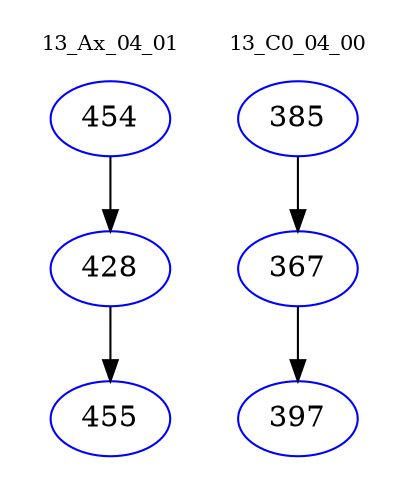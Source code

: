digraph{
subgraph cluster_0 {
color = white
label = "13_Ax_04_01";
fontsize=10;
T0_454 [label="454", color="blue"]
T0_454 -> T0_428 [color="black"]
T0_428 [label="428", color="blue"]
T0_428 -> T0_455 [color="black"]
T0_455 [label="455", color="blue"]
}
subgraph cluster_1 {
color = white
label = "13_C0_04_00";
fontsize=10;
T1_385 [label="385", color="blue"]
T1_385 -> T1_367 [color="black"]
T1_367 [label="367", color="blue"]
T1_367 -> T1_397 [color="black"]
T1_397 [label="397", color="blue"]
}
}
